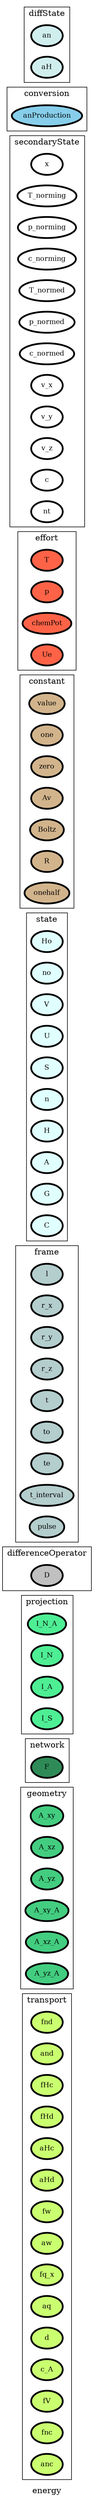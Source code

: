 digraph energy {
label=energy;
rankdir=LR;
subgraph cluster_energy___transport {
label=transport;
rankdir=LR;
V_101 [fillcolor=darkolivegreen1, fontsize=12, label=fnd, penwidth=3, style=filled];
V_104 [fillcolor=darkolivegreen1, fontsize=12, label=and, penwidth=3, style=filled];
V_109 [fillcolor=darkolivegreen1, fontsize=12, label=fHc, penwidth=3, style=filled];
V_110 [fillcolor=darkolivegreen1, fontsize=12, label=fHd, penwidth=3, style=filled];
V_111 [fillcolor=darkolivegreen1, fontsize=12, label=aHc, penwidth=3, style=filled];
V_112 [fillcolor=darkolivegreen1, fontsize=12, label=aHd, penwidth=3, style=filled];
V_141 [fillcolor=darkolivegreen1, fontsize=12, label=fw, penwidth=3, style=filled];
V_142 [fillcolor=darkolivegreen1, fontsize=12, label=aw, penwidth=3, style=filled];
V_83 [fillcolor=darkolivegreen1, fontsize=12, label=fq_x, penwidth=3, style=filled];
V_84 [fillcolor=darkolivegreen1, fontsize=12, label=aq, penwidth=3, style=filled];
V_86 [fillcolor=darkolivegreen1, fontsize=12, label=d, penwidth=3, style=filled];
V_87 [fillcolor=darkolivegreen1, fontsize=12, label=c_A, penwidth=3, style=filled];
V_91 [fillcolor=darkolivegreen1, fontsize=12, label=fV, penwidth=3, style=filled];
V_92 [fillcolor=darkolivegreen1, fontsize=12, label=fnc, penwidth=3, style=filled];
V_93 [fillcolor=darkolivegreen1, fontsize=12, label=anc, penwidth=3, style=filled];
}

subgraph cluster_energy___geometry {
label=geometry;
rankdir=LR;
V_65 [fillcolor=seagreen3, fontsize=12, label=A_xy, penwidth=3, style=filled];
V_66 [fillcolor=seagreen3, fontsize=12, label=A_xz, penwidth=3, style=filled];
V_67 [fillcolor=seagreen3, fontsize=12, label=A_yz, penwidth=3, style=filled];
V_68 [fillcolor=seagreen3, fontsize=12, label=A_xy_A, penwidth=3, style=filled];
V_69 [fillcolor=seagreen3, fontsize=12, label=A_xz_A, penwidth=3, style=filled];
V_70 [fillcolor=seagreen3, fontsize=12, label=A_yz_A, penwidth=3, style=filled];
}

subgraph cluster_energy___properties {
label=properties;
rankdir=LR;
}

subgraph cluster_energy___network {
label=network;
rankdir=LR;
V_10 [fillcolor=seagreen4, fontsize=12, label=F, penwidth=3, style=filled];
}

subgraph cluster_energy___projection {
label=projection;
rankdir=LR;
V_48 [fillcolor=seagreen2, fontsize=12, label=I_N_A, penwidth=3, style=filled];
V_96 [fillcolor=seagreen2, fontsize=12, label=I_N, penwidth=3, style=filled];
V_97 [fillcolor=seagreen2, fontsize=12, label=I_A, penwidth=3, style=filled];
V_98 [fillcolor=seagreen2, fontsize=12, label=I_S, penwidth=3, style=filled];
}

subgraph cluster_energy___differenceOperator {
label=differenceOperator;
rankdir=LR;
V_64 [fillcolor=grey, fontsize=12, label=D, penwidth=3, style=filled];
}

subgraph cluster_energy___frame {
label=frame;
rankdir=LR;
V_11 [fillcolor=lightcyan3, fontsize=12, label=l, penwidth=3, style=filled];
V_12 [fillcolor=lightcyan3, fontsize=12, label=r_x, penwidth=3, style=filled];
V_13 [fillcolor=lightcyan3, fontsize=12, label=r_y, penwidth=3, style=filled];
V_14 [fillcolor=lightcyan3, fontsize=12, label=r_z, penwidth=3, style=filled];
V_4 [fillcolor=lightcyan3, fontsize=12, label=t, penwidth=3, style=filled];
V_5 [fillcolor=lightcyan3, fontsize=12, label=to, penwidth=3, style=filled];
V_6 [fillcolor=lightcyan3, fontsize=12, label=te, penwidth=3, style=filled];
V_7 [fillcolor=lightcyan3, fontsize=12, label=t_interval, penwidth=3, style=filled];
V_9 [fillcolor=lightcyan3, fontsize=12, label=pulse, penwidth=3, style=filled];
}

subgraph cluster_energy___state {
label=state;
rankdir=LR;
V_144 [fillcolor=lightcyan, fontsize=12, label=Ho, penwidth=3, style=filled];
V_145 [fillcolor=lightcyan, fontsize=12, label=no, penwidth=3, style=filled];
V_15 [fillcolor=lightcyan, fontsize=12, label=V, penwidth=3, style=filled];
V_16 [fillcolor=lightcyan, fontsize=12, label=U, penwidth=3, style=filled];
V_17 [fillcolor=lightcyan, fontsize=12, label=S, penwidth=3, style=filled];
V_18 [fillcolor=lightcyan, fontsize=12, label=n, penwidth=3, style=filled];
V_22 [fillcolor=lightcyan, fontsize=12, label=H, penwidth=3, style=filled];
V_23 [fillcolor=lightcyan, fontsize=12, label=A, penwidth=3, style=filled];
V_24 [fillcolor=lightcyan, fontsize=12, label=G, penwidth=3, style=filled];
V_25 [fillcolor=lightcyan, fontsize=12, label=C, penwidth=3, style=filled];
}

subgraph cluster_energy___constant {
label=constant;
rankdir=LR;
V_1 [fillcolor=tan, fontsize=12, label=value, penwidth=3, style=filled];
V_2 [fillcolor=tan, fontsize=12, label=one, penwidth=3, style=filled];
V_3 [fillcolor=tan, fontsize=12, label=zero, penwidth=3, style=filled];
V_32 [fillcolor=tan, fontsize=12, label=Av, penwidth=3, style=filled];
V_33 [fillcolor=tan, fontsize=12, label=Boltz, penwidth=3, style=filled];
V_34 [fillcolor=tan, fontsize=12, label=R, penwidth=3, style=filled];
V_8 [fillcolor=tan, fontsize=12, label=onehalf, penwidth=3, style=filled];
}

subgraph cluster_energy___effort {
label=effort;
rankdir=LR;
V_19 [fillcolor=tomato, fontsize=12, label=T, penwidth=3, style=filled];
V_20 [fillcolor=tomato, fontsize=12, label=p, penwidth=3, style=filled];
V_21 [fillcolor=tomato, fontsize=12, label=chemPot, penwidth=3, style=filled];
V_35 [fillcolor=tomato, fontsize=12, label=Ue, penwidth=3, style=filled];
}

subgraph cluster_energy___secondaryState {
label=secondaryState;
rankdir=LR;
V_100 [fillcolor=white, fontsize=12, label=x, penwidth=3, style=filled];
V_146 [fillcolor=white, fontsize=12, label=T_norming, penwidth=3, style=filled];
V_147 [fillcolor=white, fontsize=12, label=p_norming, penwidth=3, style=filled];
V_148 [fillcolor=white, fontsize=12, label=c_norming, penwidth=3, style=filled];
V_149 [fillcolor=white, fontsize=12, label=T_normed, penwidth=3, style=filled];
V_150 [fillcolor=white, fontsize=12, label=p_normed, penwidth=3, style=filled];
V_151 [fillcolor=white, fontsize=12, label=c_normed, penwidth=3, style=filled];
V_27 [fillcolor=white, fontsize=12, label=v_x, penwidth=3, style=filled];
V_28 [fillcolor=white, fontsize=12, label=v_y, penwidth=3, style=filled];
V_29 [fillcolor=white, fontsize=12, label=v_z, penwidth=3, style=filled];
V_85 [fillcolor=white, fontsize=12, label=c, penwidth=3, style=filled];
V_99 [fillcolor=white, fontsize=12, label=nt, penwidth=3, style=filled];
}

subgraph cluster_energy___conversion {
label=conversion;
rankdir=LR;
V_138 [fillcolor=skyblue, fontsize=12, label=anProduction, penwidth=3, style=filled];
}

subgraph cluster_energy___diffState {
label=diffState;
rankdir=LR;
V_139 [fillcolor=lightcyan2, fontsize=12, label=an, penwidth=3, style=filled];
V_143 [fillcolor=lightcyan2, fontsize=12, label=aH, penwidth=3, style=filled];
}

subgraph cluster_energy___internalTransport {
label=internalTransport;
rankdir=LR;
}

}
